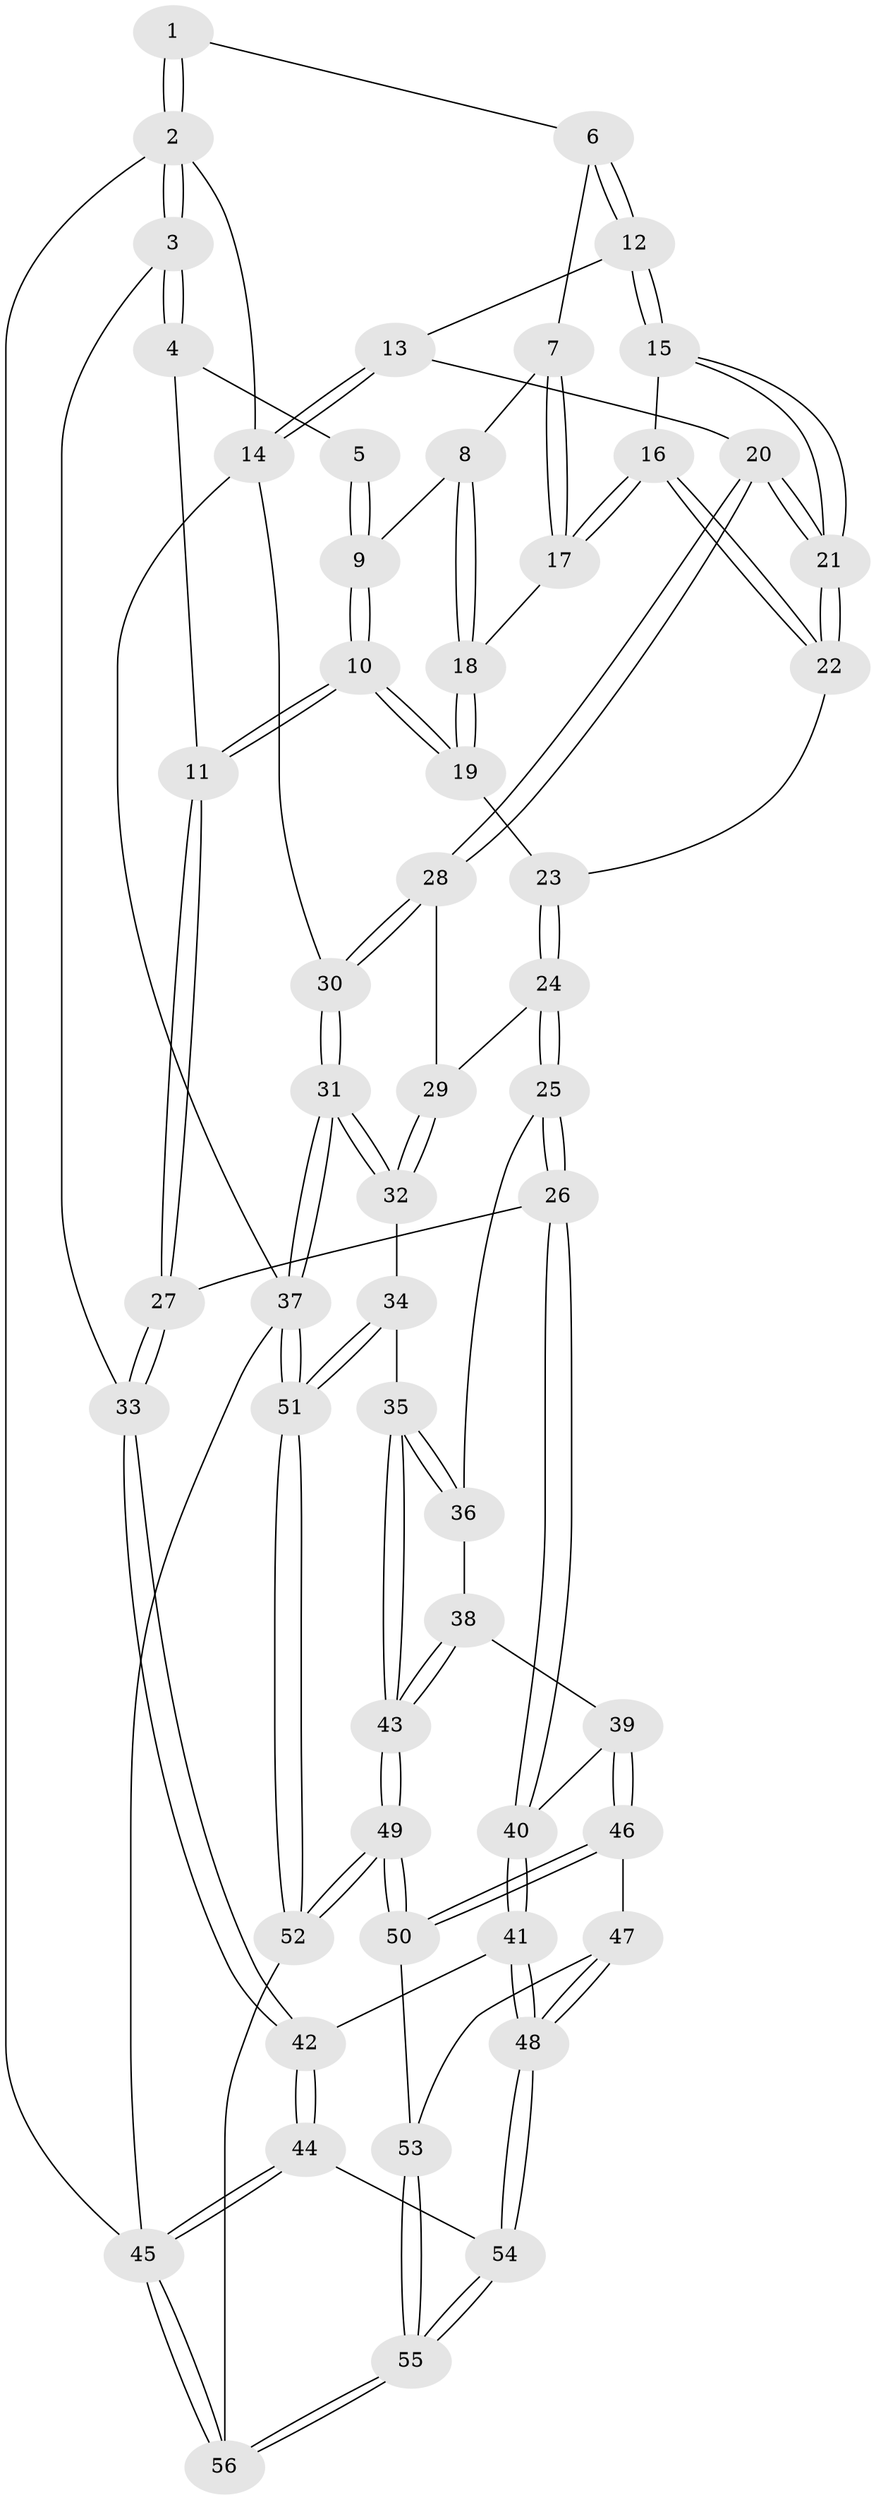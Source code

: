// coarse degree distribution, {4: 0.5151515151515151, 3: 0.12121212121212122, 5: 0.36363636363636365}
// Generated by graph-tools (version 1.1) at 2025/24/03/03/25 07:24:32]
// undirected, 56 vertices, 137 edges
graph export_dot {
graph [start="1"]
  node [color=gray90,style=filled];
  1 [pos="+0.2194935549846078+0"];
  2 [pos="+0+0"];
  3 [pos="+0+0.25755850326344815"];
  4 [pos="+0.194828916149101+0"];
  5 [pos="+0.21938414209016133+0"];
  6 [pos="+0.657468925613503+0"];
  7 [pos="+0.6320013700215129+0"];
  8 [pos="+0.4175970309333431+0.07302006404588121"];
  9 [pos="+0.372689136330238+0.07636836931957702"];
  10 [pos="+0.2199843355425535+0.305264794407102"];
  11 [pos="+0.18812784748903644+0.32506427937945476"];
  12 [pos="+0.8011780645824768+0"];
  13 [pos="+0.8849011322331779+0"];
  14 [pos="+1+0"];
  15 [pos="+0.7529927513472398+0.15898798191907393"];
  16 [pos="+0.6167742371421805+0.20727544221673327"];
  17 [pos="+0.5793242707331391+0.10168909575928875"];
  18 [pos="+0.4715007428976623+0.15588298652869806"];
  19 [pos="+0.4411225297707525+0.23943431812708835"];
  20 [pos="+0.8816104672277012+0.35818746488420605"];
  21 [pos="+0.8457205350220084+0.3234891115054836"];
  22 [pos="+0.6054655408690125+0.2505384722225407"];
  23 [pos="+0.5690333206129938+0.28944610750763505"];
  24 [pos="+0.5822414293621763+0.4511743357139568"];
  25 [pos="+0.5499543940941889+0.49534960500776654"];
  26 [pos="+0.2137497764558073+0.4406113749986486"];
  27 [pos="+0.15013927501524824+0.37778019342196145"];
  28 [pos="+0.8947732389229589+0.3777955666852715"];
  29 [pos="+0.8931140286809629+0.37978886084141233"];
  30 [pos="+1+0.33916379124575485"];
  31 [pos="+1+0.7693569568676593"];
  32 [pos="+0.8566661603859048+0.5508745451886936"];
  33 [pos="+0+0.3906213631045233"];
  34 [pos="+0.795232143797935+0.678127521662043"];
  35 [pos="+0.6824188770457816+0.6675773699597602"];
  36 [pos="+0.5596508118145271+0.5271792333406993"];
  37 [pos="+1+1"];
  38 [pos="+0.4651127657048721+0.6763338756207005"];
  39 [pos="+0.31959442222676965+0.6867080389127622"];
  40 [pos="+0.26462735739091403+0.638111827378116"];
  41 [pos="+0.15070247808846657+0.8036516577980855"];
  42 [pos="+0+0.5819495481257425"];
  43 [pos="+0.5464360961527848+0.8408910212277538"];
  44 [pos="+0+0.7495354236527388"];
  45 [pos="+0+1"];
  46 [pos="+0.3465891341734673+0.766314599883787"];
  47 [pos="+0.2430357926227457+0.8244252816705379"];
  48 [pos="+0.15167725136878138+0.8153096842280201"];
  49 [pos="+0.5200451023713133+0.9355929090649925"];
  50 [pos="+0.38397509250898004+0.8389809536954062"];
  51 [pos="+1+1"];
  52 [pos="+0.5579803382357367+1"];
  53 [pos="+0.3116191206010582+0.8623082352971351"];
  54 [pos="+0.14091749105894977+0.877888662473917"];
  55 [pos="+0.15101140463399976+0.9897430007250227"];
  56 [pos="+0.11561860532741002+1"];
  1 -- 2;
  1 -- 2;
  1 -- 6;
  2 -- 3;
  2 -- 3;
  2 -- 14;
  2 -- 45;
  3 -- 4;
  3 -- 4;
  3 -- 33;
  4 -- 5;
  4 -- 11;
  5 -- 9;
  5 -- 9;
  6 -- 7;
  6 -- 12;
  6 -- 12;
  7 -- 8;
  7 -- 17;
  7 -- 17;
  8 -- 9;
  8 -- 18;
  8 -- 18;
  9 -- 10;
  9 -- 10;
  10 -- 11;
  10 -- 11;
  10 -- 19;
  10 -- 19;
  11 -- 27;
  11 -- 27;
  12 -- 13;
  12 -- 15;
  12 -- 15;
  13 -- 14;
  13 -- 14;
  13 -- 20;
  14 -- 30;
  14 -- 37;
  15 -- 16;
  15 -- 21;
  15 -- 21;
  16 -- 17;
  16 -- 17;
  16 -- 22;
  16 -- 22;
  17 -- 18;
  18 -- 19;
  18 -- 19;
  19 -- 23;
  20 -- 21;
  20 -- 21;
  20 -- 28;
  20 -- 28;
  21 -- 22;
  21 -- 22;
  22 -- 23;
  23 -- 24;
  23 -- 24;
  24 -- 25;
  24 -- 25;
  24 -- 29;
  25 -- 26;
  25 -- 26;
  25 -- 36;
  26 -- 27;
  26 -- 40;
  26 -- 40;
  27 -- 33;
  27 -- 33;
  28 -- 29;
  28 -- 30;
  28 -- 30;
  29 -- 32;
  29 -- 32;
  30 -- 31;
  30 -- 31;
  31 -- 32;
  31 -- 32;
  31 -- 37;
  31 -- 37;
  32 -- 34;
  33 -- 42;
  33 -- 42;
  34 -- 35;
  34 -- 51;
  34 -- 51;
  35 -- 36;
  35 -- 36;
  35 -- 43;
  35 -- 43;
  36 -- 38;
  37 -- 51;
  37 -- 51;
  37 -- 45;
  38 -- 39;
  38 -- 43;
  38 -- 43;
  39 -- 40;
  39 -- 46;
  39 -- 46;
  40 -- 41;
  40 -- 41;
  41 -- 42;
  41 -- 48;
  41 -- 48;
  42 -- 44;
  42 -- 44;
  43 -- 49;
  43 -- 49;
  44 -- 45;
  44 -- 45;
  44 -- 54;
  45 -- 56;
  45 -- 56;
  46 -- 47;
  46 -- 50;
  46 -- 50;
  47 -- 48;
  47 -- 48;
  47 -- 53;
  48 -- 54;
  48 -- 54;
  49 -- 50;
  49 -- 50;
  49 -- 52;
  49 -- 52;
  50 -- 53;
  51 -- 52;
  51 -- 52;
  52 -- 56;
  53 -- 55;
  53 -- 55;
  54 -- 55;
  54 -- 55;
  55 -- 56;
  55 -- 56;
}
